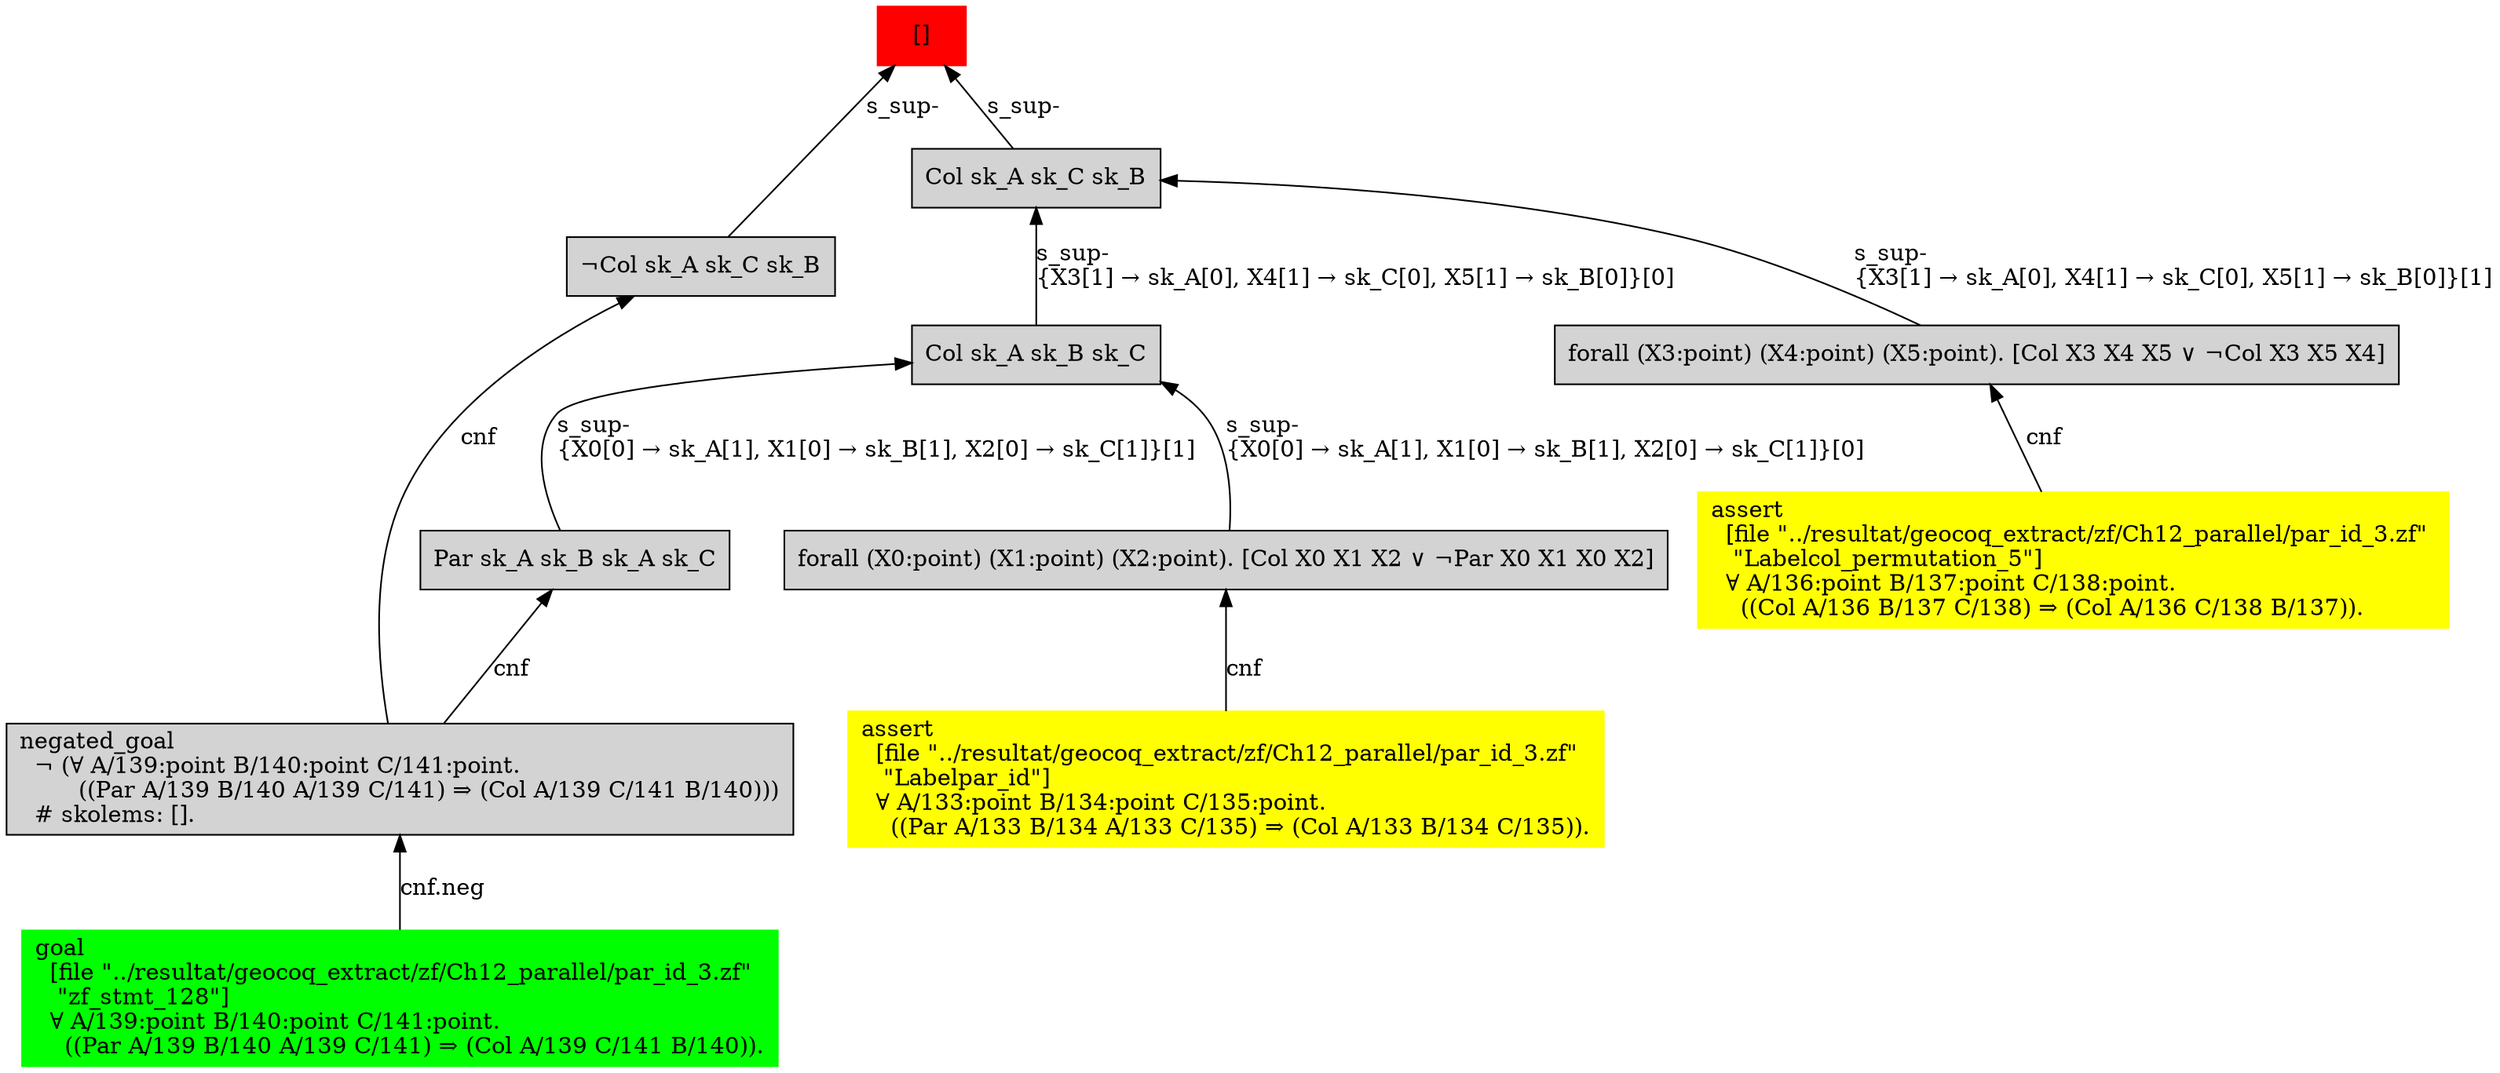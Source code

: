 digraph "unsat_graph" {
  vertex_0 [color=red, label="[]", shape=box, style=filled];
  vertex_0 -> vertex_1 [label="s_sup-\l", dir="back"];
  vertex_1 [shape=box, label="¬Col sk_A sk_C sk_B\l", style=filled];
  vertex_1 -> vertex_2 [label="cnf", dir="back"];
  vertex_2 [shape=box, label="negated_goal\l  ¬ (∀ A/139:point B/140:point C/141:point.\l        ((Par A/139 B/140 A/139 C/141) ⇒ (Col A/139 C/141 B/140)))\l  # skolems: [].\l", style=filled];
  vertex_2 -> vertex_3 [label="cnf.neg", dir="back"];
  vertex_3 [color=green, shape=box, label="goal\l  [file \"../resultat/geocoq_extract/zf/Ch12_parallel/par_id_3.zf\" \l   \"zf_stmt_128\"]\l  ∀ A/139:point B/140:point C/141:point.\l    ((Par A/139 B/140 A/139 C/141) ⇒ (Col A/139 C/141 B/140)).\l", style=filled];
  vertex_0 -> vertex_4 [label="s_sup-\l", dir="back"];
  vertex_4 [shape=box, label="Col sk_A sk_C sk_B\l", style=filled];
  vertex_4 -> vertex_5 [label="s_sup-\l\{X3[1] → sk_A[0], X4[1] → sk_C[0], X5[1] → sk_B[0]\}[1]\l", dir="back"];
  vertex_5 [shape=box, label="forall (X3:point) (X4:point) (X5:point). [Col X3 X4 X5 ∨ ¬Col X3 X5 X4]\l", style=filled];
  vertex_5 -> vertex_6 [label="cnf", dir="back"];
  vertex_6 [color=yellow, shape=box, label="assert\l  [file \"../resultat/geocoq_extract/zf/Ch12_parallel/par_id_3.zf\" \l   \"Labelcol_permutation_5\"]\l  ∀ A/136:point B/137:point C/138:point.\l    ((Col A/136 B/137 C/138) ⇒ (Col A/136 C/138 B/137)).\l", style=filled];
  vertex_4 -> vertex_7 [label="s_sup-\l\{X3[1] → sk_A[0], X4[1] → sk_C[0], X5[1] → sk_B[0]\}[0]\l", dir="back"];
  vertex_7 [shape=box, label="Col sk_A sk_B sk_C\l", style=filled];
  vertex_7 -> vertex_8 [label="s_sup-\l\{X0[0] → sk_A[1], X1[0] → sk_B[1], X2[0] → sk_C[1]\}[0]\l", dir="back"];
  vertex_8 [shape=box, label="forall (X0:point) (X1:point) (X2:point). [Col X0 X1 X2 ∨ ¬Par X0 X1 X0 X2]\l", style=filled];
  vertex_8 -> vertex_9 [label="cnf", dir="back"];
  vertex_9 [color=yellow, shape=box, label="assert\l  [file \"../resultat/geocoq_extract/zf/Ch12_parallel/par_id_3.zf\" \l   \"Labelpar_id\"]\l  ∀ A/133:point B/134:point C/135:point.\l    ((Par A/133 B/134 A/133 C/135) ⇒ (Col A/133 B/134 C/135)).\l", style=filled];
  vertex_7 -> vertex_10 [label="s_sup-\l\{X0[0] → sk_A[1], X1[0] → sk_B[1], X2[0] → sk_C[1]\}[1]\l", dir="back"];
  vertex_10 [shape=box, label="Par sk_A sk_B sk_A sk_C\l", style=filled];
  vertex_10 -> vertex_2 [label="cnf", dir="back"];
  }


